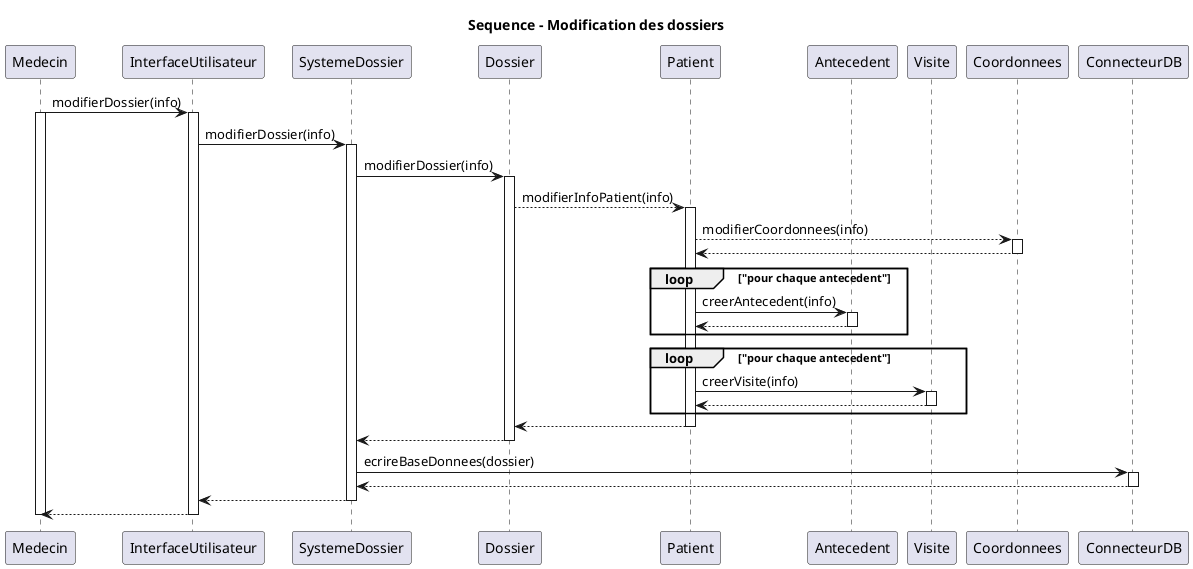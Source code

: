 @startuml sequenceModificationPatient

title Sequence - Modification des dossiers

participant Medecin as M
participant InterfaceUtilisateur as U
participant SystemeDossier as S
participant Dossier as D
participant Patient as P
participant Antecedent as A
participant Visite as V
participant Coordonnees as C
participant ConnecteurDB as DB


M -> U: modifierDossier(info)
activate M
activate U
U -> S: modifierDossier(info)
activate S
S -> D: modifierDossier(info)
activate D
D --> P: modifierInfoPatient(info)
activate P
P --> C: modifierCoordonnees(info)
activate C
C --> P
deactivate C

loop "pour chaque antecedent"
  P -> A: creerAntecedent(info)
  activate A
  A --> P
  deactivate A
end loop

loop "pour chaque antecedent"
  P -> V: creerVisite(info)
  activate V
  V --> P
  deactivate V
end loop

P --> D
deactivate P
D --> S
deactivate D
S -> DB: ecrireBaseDonnees(dossier)
activate DB
DB --> S
deactivate DB
S --> U
deactivate S
U --> M
deactivate U
deactivate M

@enduml
